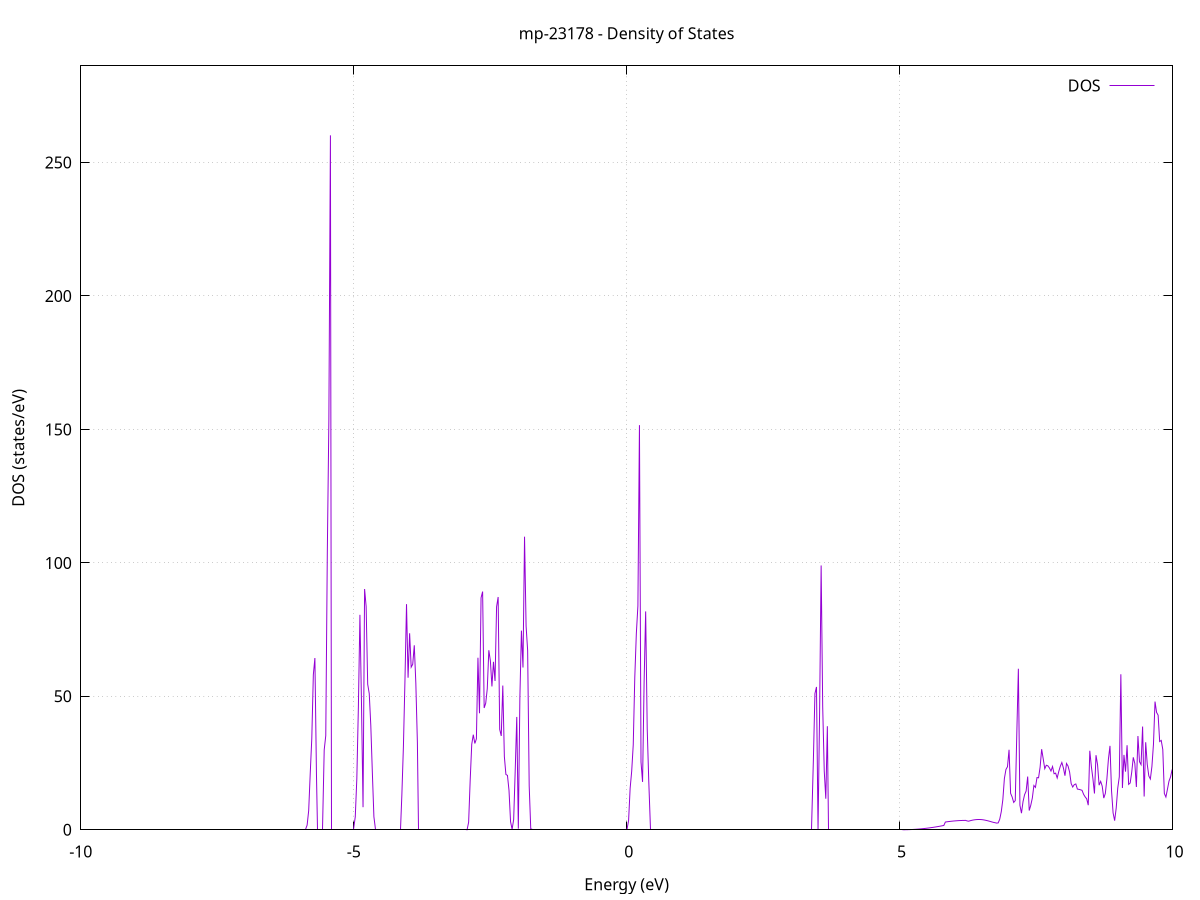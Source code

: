 set title 'mp-23178 - Density of States'
set xlabel 'Energy (eV)'
set ylabel 'DOS (states/eV)'
set grid
set xrange [-10:10]
set yrange [0:286.218]
set xzeroaxis lt -1
set terminal png size 800,600
set output 'mp-23178_dos_gnuplot.png'
plot '-' using 1:2 with lines title 'DOS'
-43.292800 0.000000
-43.264300 0.000000
-43.235900 0.000000
-43.207400 0.000000
-43.179000 0.000000
-43.150500 0.000000
-43.122100 0.000000
-43.093600 0.000000
-43.065200 0.000000
-43.036800 0.000000
-43.008300 0.000000
-42.979900 0.000000
-42.951400 0.000000
-42.923000 0.000000
-42.894500 0.000000
-42.866100 0.000000
-42.837600 0.000000
-42.809200 0.000000
-42.780700 0.000000
-42.752300 0.000000
-42.723800 0.000000
-42.695400 0.000000
-42.666900 0.000000
-42.638500 0.000000
-42.610000 0.000000
-42.581600 0.000000
-42.553100 0.000000
-42.524700 0.000000
-42.496200 0.000000
-42.467800 0.000000
-42.439300 0.000000
-42.410900 0.000000
-42.382400 0.000000
-42.354000 0.000000
-42.325500 0.000000
-42.297100 0.000000
-42.268600 0.000000
-42.240200 0.000000
-42.211700 0.000000
-42.183300 0.000000
-42.154800 0.000000
-42.126400 0.000000
-42.097900 0.000000
-42.069500 0.000000
-42.041000 0.000000
-42.012600 0.000000
-41.984100 0.000000
-41.955700 0.000000
-41.927200 0.000000
-41.898800 0.000000
-41.870300 0.000000
-41.841900 0.000000
-41.813400 0.000000
-41.785000 0.000000
-41.756500 0.000000
-41.728100 0.000000
-41.699600 0.000000
-41.671200 0.000000
-41.642700 0.000000
-41.614300 0.000000
-41.585800 0.000000
-41.557400 0.000000
-41.528900 0.000000
-41.500500 0.000000
-41.472000 0.000000
-41.443600 0.000000
-41.415100 0.000000
-41.386700 0.000000
-41.358200 0.000000
-41.329800 0.000000
-41.301300 0.000000
-41.272900 0.000000
-41.244400 0.000000
-41.216000 0.000000
-41.187500 0.000000
-41.159100 0.000000
-41.130600 0.000000
-41.102200 0.000000
-41.073700 0.000000
-41.045300 0.000000
-41.016800 0.000000
-40.988400 0.000000
-40.960000 0.000000
-40.931500 0.000000
-40.903100 0.000000
-40.874600 0.000000
-40.846200 0.000000
-40.817700 0.000000
-40.789300 0.000000
-40.760800 0.000000
-40.732400 0.000000
-40.703900 0.000000
-40.675500 0.000000
-40.647000 0.000000
-40.618600 0.000000
-40.590100 0.000000
-40.561700 0.000000
-40.533200 0.000000
-40.504800 0.000000
-40.476300 0.000000
-40.447900 0.000000
-40.419400 0.000000
-40.391000 0.000000
-40.362500 0.000000
-40.334100 0.000000
-40.305600 0.000000
-40.277200 0.000000
-40.248700 0.000000
-40.220300 0.000000
-40.191800 0.000000
-40.163400 0.000000
-40.134900 0.000000
-40.106500 0.000000
-40.078000 0.000000
-40.049600 0.000000
-40.021100 0.000000
-39.992700 0.000000
-39.964200 0.000000
-39.935800 0.000000
-39.907300 0.000000
-39.878900 0.000000
-39.850400 0.000000
-39.822000 0.000000
-39.793500 0.000000
-39.765100 0.000000
-39.736600 0.000000
-39.708200 0.000000
-39.679700 0.000000
-39.651300 0.000000
-39.622800 0.000000
-39.594400 0.000000
-39.565900 0.000000
-39.537500 0.000000
-39.509000 0.000000
-39.480600 0.000000
-39.452100 0.000000
-39.423700 0.000000
-39.395200 0.000000
-39.366800 0.000000
-39.338300 0.000000
-39.309900 0.000000
-39.281400 0.000000
-39.253000 0.000000
-39.224500 0.000000
-39.196100 0.000000
-39.167600 0.000000
-39.139200 0.000000
-39.110700 0.000000
-39.082300 0.000000
-39.053800 0.000000
-39.025400 0.000000
-38.996900 0.000000
-38.968500 0.000000
-38.940000 0.000000
-38.911600 0.000000
-38.883200 0.000000
-38.854700 0.000000
-38.826300 0.000000
-38.797800 0.000000
-38.769400 0.000000
-38.740900 0.000000
-38.712500 0.000000
-38.684000 0.000000
-38.655600 0.000000
-38.627100 0.000000
-38.598700 0.000000
-38.570200 0.000000
-38.541800 0.000000
-38.513300 0.000000
-38.484900 0.000000
-38.456400 0.000000
-38.428000 0.000000
-38.399500 0.000000
-38.371100 0.000000
-38.342600 0.000000
-38.314200 0.000000
-38.285700 0.000000
-38.257300 0.000000
-38.228800 0.000000
-38.200400 0.000000
-38.171900 0.000000
-38.143500 0.000000
-38.115000 0.000000
-38.086600 0.000000
-38.058100 0.000000
-38.029700 0.000000
-38.001200 0.000000
-37.972800 0.000000
-37.944300 0.000000
-37.915900 0.000000
-37.887400 0.000000
-37.859000 0.000000
-37.830500 0.000000
-37.802100 0.000000
-37.773600 0.000000
-37.745200 0.000000
-37.716700 0.000000
-37.688300 0.000000
-37.659800 0.000000
-37.631400 0.000000
-37.602900 0.000000
-37.574500 0.000000
-37.546000 0.000000
-37.517600 0.000000
-37.489100 0.000000
-37.460700 0.000000
-37.432200 0.000000
-37.403800 0.000000
-37.375300 0.000000
-37.346900 0.000000
-37.318400 0.000000
-37.290000 0.000000
-37.261500 0.000000
-37.233100 0.000000
-37.204600 0.000000
-37.176200 0.000000
-37.147700 0.000000
-37.119300 0.000000
-37.090800 0.000000
-37.062400 0.000000
-37.033900 0.000000
-37.005500 0.000000
-36.977000 0.000000
-36.948600 0.000000
-36.920100 0.000000
-36.891700 0.000000
-36.863300 0.000000
-36.834800 0.000000
-36.806400 0.000000
-36.777900 0.000000
-36.749500 0.000000
-36.721000 0.000000
-36.692600 0.000000
-36.664100 0.000000
-36.635700 0.000000
-36.607200 0.000000
-36.578800 0.000000
-36.550300 0.000000
-36.521900 0.000000
-36.493400 0.000000
-36.465000 0.000000
-36.436500 0.000000
-36.408100 0.000000
-36.379600 0.000000
-36.351200 0.000000
-36.322700 0.000000
-36.294300 0.000000
-36.265800 0.000000
-36.237400 0.000000
-36.208900 0.000000
-36.180500 0.000000
-36.152000 0.000000
-36.123600 0.000000
-36.095100 0.000000
-36.066700 0.000000
-36.038200 0.000000
-36.009800 0.000000
-35.981300 0.000000
-35.952900 0.000000
-35.924400 0.000000
-35.896000 0.000000
-35.867500 0.000000
-35.839100 0.000000
-35.810600 0.000000
-35.782200 0.000000
-35.753700 0.000000
-35.725300 0.000000
-35.696800 0.000000
-35.668400 0.000000
-35.639900 0.000000
-35.611500 0.000000
-35.583000 0.000000
-35.554600 0.000000
-35.526100 0.000000
-35.497700 0.000000
-35.469200 0.000000
-35.440800 0.000000
-35.412300 0.000000
-35.383900 0.000000
-35.355400 0.000000
-35.327000 0.000000
-35.298500 0.000000
-35.270100 0.000000
-35.241600 0.000000
-35.213200 0.000000
-35.184700 0.000000
-35.156300 0.000000
-35.127800 0.000000
-35.099400 0.000000
-35.070900 0.000000
-35.042500 0.000000
-35.014000 0.000000
-34.985600 0.000000
-34.957100 0.000000
-34.928700 0.000000
-34.900200 0.000000
-34.871800 0.000000
-34.843300 0.000000
-34.814900 0.000000
-34.786500 0.000000
-34.758000 0.000000
-34.729600 0.000000
-34.701100 0.000000
-34.672700 0.000000
-34.644200 0.000000
-34.615800 0.000000
-34.587300 0.000000
-34.558900 0.000000
-34.530400 0.000000
-34.502000 0.000000
-34.473500 0.000000
-34.445100 0.000000
-34.416600 0.000000
-34.388200 0.000000
-34.359700 0.000000
-34.331300 0.000000
-34.302800 0.000000
-34.274400 0.000000
-34.245900 0.000000
-34.217500 0.000000
-34.189000 0.000000
-34.160600 0.000000
-34.132100 0.000000
-34.103700 0.000000
-34.075200 0.000000
-34.046800 0.000000
-34.018300 0.000000
-33.989900 0.000000
-33.961400 0.000000
-33.933000 0.000000
-33.904500 0.000000
-33.876100 0.000000
-33.847600 0.000000
-33.819200 0.000000
-33.790700 0.000000
-33.762300 0.000000
-33.733800 0.000000
-33.705400 0.000000
-33.676900 0.000000
-33.648500 0.000000
-33.620000 0.000000
-33.591600 0.000000
-33.563100 0.000000
-33.534700 0.000000
-33.506200 0.000000
-33.477800 0.000000
-33.449300 0.000000
-33.420900 0.000000
-33.392400 0.000000
-33.364000 0.000000
-33.335500 0.000000
-33.307100 0.000000
-33.278600 0.000000
-33.250200 0.000000
-33.221700 0.000000
-33.193300 0.000000
-33.164800 0.000000
-33.136400 0.000000
-33.107900 0.000000
-33.079500 0.000000
-33.051000 0.000000
-33.022600 0.000000
-32.994100 0.000000
-32.965700 0.000000
-32.937200 0.000000
-32.908800 0.000000
-32.880300 0.000000
-32.851900 0.000000
-32.823400 0.000000
-32.795000 0.000000
-32.766500 0.000000
-32.738100 0.000000
-32.709700 0.000000
-32.681200 0.000000
-32.652800 0.000000
-32.624300 0.000000
-32.595900 0.000000
-32.567400 0.000000
-32.539000 0.000000
-32.510500 0.000000
-32.482100 0.000000
-32.453600 0.000000
-32.425200 0.000000
-32.396700 0.000000
-32.368300 0.000000
-32.339800 0.000000
-32.311400 0.000000
-32.282900 0.000000
-32.254500 0.000000
-32.226000 0.000000
-32.197600 0.000000
-32.169100 0.000000
-32.140700 0.000000
-32.112200 0.000000
-32.083800 0.000000
-32.055300 0.000000
-32.026900 0.000000
-31.998400 0.000000
-31.970000 0.000000
-31.941500 0.000000
-31.913100 0.000000
-31.884600 0.000000
-31.856200 0.000000
-31.827700 0.000000
-31.799300 0.000000
-31.770800 0.000000
-31.742400 0.000000
-31.713900 0.000000
-31.685500 0.000000
-31.657000 0.000000
-31.628600 0.000000
-31.600100 0.000000
-31.571700 0.000000
-31.543200 0.000000
-31.514800 0.000000
-31.486300 0.000000
-31.457900 0.000000
-31.429400 0.000000
-31.401000 0.000000
-31.372500 0.000000
-31.344100 0.000000
-31.315600 0.000000
-31.287200 0.000000
-31.258700 0.000000
-31.230300 0.000000
-31.201800 0.000000
-31.173400 0.000000
-31.144900 0.000000
-31.116500 0.000000
-31.088000 0.000000
-31.059600 0.000000
-31.031100 0.000000
-31.002700 0.000000
-30.974200 0.000000
-30.945800 0.000000
-30.917300 0.000000
-30.888900 0.000000
-30.860400 0.000000
-30.832000 0.000000
-30.803500 0.000000
-30.775100 0.000000
-30.746600 0.000000
-30.718200 0.000000
-30.689800 0.000000
-30.661300 0.000000
-30.632900 0.000000
-30.604400 0.000000
-30.576000 0.000000
-30.547500 0.000000
-30.519100 0.000000
-30.490600 0.000000
-30.462200 0.000000
-30.433700 0.000000
-30.405300 0.000000
-30.376800 0.000000
-30.348400 0.000000
-30.319900 0.000000
-30.291500 0.000000
-30.263000 0.000000
-30.234600 0.000000
-30.206100 0.000000
-30.177700 0.000000
-30.149200 0.000000
-30.120800 0.000000
-30.092300 0.000000
-30.063900 0.000000
-30.035400 0.000000
-30.007000 0.000000
-29.978500 0.000000
-29.950100 0.000000
-29.921600 0.000000
-29.893200 0.000000
-29.864700 0.000000
-29.836300 0.000000
-29.807800 0.000000
-29.779400 0.000000
-29.750900 0.000000
-29.722500 0.000000
-29.694000 0.000000
-29.665600 0.000000
-29.637100 0.000000
-29.608700 0.000000
-29.580200 0.000000
-29.551800 0.000000
-29.523300 0.000000
-29.494900 0.000000
-29.466400 0.000000
-29.438000 0.000000
-29.409500 0.000000
-29.381100 0.000000
-29.352600 0.000000
-29.324200 0.000000
-29.295700 0.000000
-29.267300 0.000000
-29.238800 0.000000
-29.210400 0.000000
-29.181900 0.000000
-29.153500 0.000000
-29.125000 0.000000
-29.096600 0.000000
-29.068100 0.000000
-29.039700 0.000000
-29.011200 0.000000
-28.982800 0.000000
-28.954300 0.000000
-28.925900 0.000000
-28.897400 0.000000
-28.869000 0.000000
-28.840500 0.000000
-28.812100 0.000000
-28.783600 0.000000
-28.755200 0.000000
-28.726700 0.000000
-28.698300 0.000000
-28.669800 0.000000
-28.641400 0.000000
-28.613000 0.000000
-28.584500 0.000000
-28.556100 0.000000
-28.527600 0.000000
-28.499200 0.000000
-28.470700 0.000000
-28.442300 0.000000
-28.413800 0.000000
-28.385400 0.000000
-28.356900 0.000000
-28.328500 0.000000
-28.300000 0.000000
-28.271600 0.000000
-28.243100 0.000000
-28.214700 0.000000
-28.186200 0.000000
-28.157800 0.000000
-28.129300 0.000000
-28.100900 0.000000
-28.072400 0.000000
-28.044000 0.000000
-28.015500 0.000000
-27.987100 0.000000
-27.958600 0.000000
-27.930200 0.000000
-27.901700 0.000000
-27.873300 0.000000
-27.844800 0.000000
-27.816400 0.000000
-27.787900 0.000000
-27.759500 0.000000
-27.731000 0.000000
-27.702600 0.000000
-27.674100 0.000000
-27.645700 0.000000
-27.617200 0.000000
-27.588800 0.000000
-27.560300 0.000000
-27.531900 0.000000
-27.503400 0.000000
-27.475000 0.000000
-27.446500 0.000000
-27.418100 0.000000
-27.389600 0.000000
-27.361200 0.000000
-27.332700 0.000000
-27.304300 0.000000
-27.275800 0.000000
-27.247400 0.000000
-27.218900 0.000000
-27.190500 0.000000
-27.162000 0.000000
-27.133600 0.000000
-27.105100 0.000000
-27.076700 0.000000
-27.048200 0.000000
-27.019800 0.000000
-26.991300 0.000000
-26.962900 0.000000
-26.934400 0.000000
-26.906000 0.000000
-26.877500 0.000000
-26.849100 0.000000
-26.820600 0.000000
-26.792200 0.000000
-26.763700 0.000000
-26.735300 0.000000
-26.706800 0.000000
-26.678400 0.000000
-26.649900 0.000000
-26.621500 0.000000
-26.593000 0.000000
-26.564600 0.000000
-26.536200 0.000000
-26.507700 0.000000
-26.479300 0.000000
-26.450800 0.000000
-26.422400 0.000000
-26.393900 0.000000
-26.365500 0.000000
-26.337000 0.000000
-26.308600 0.000000
-26.280100 0.000000
-26.251700 0.000000
-26.223200 0.000000
-26.194800 0.000000
-26.166300 0.000000
-26.137900 0.000000
-26.109400 0.000000
-26.081000 0.000000
-26.052500 0.000000
-26.024100 0.000000
-25.995600 0.000000
-25.967200 0.000000
-25.938700 0.000000
-25.910300 0.000000
-25.881800 0.000000
-25.853400 0.000000
-25.824900 0.000000
-25.796500 0.000000
-25.768000 0.000000
-25.739600 0.000000
-25.711100 0.000000
-25.682700 0.000000
-25.654200 0.000000
-25.625800 0.000000
-25.597300 0.000000
-25.568900 0.000000
-25.540400 0.000000
-25.512000 0.000000
-25.483500 0.000000
-25.455100 0.000000
-25.426600 0.000000
-25.398200 0.000000
-25.369700 0.000000
-25.341300 0.000000
-25.312800 0.000000
-25.284400 0.000000
-25.255900 0.000000
-25.227500 0.000000
-25.199000 0.000000
-25.170600 0.000000
-25.142100 0.000000
-25.113700 0.000000
-25.085200 0.000000
-25.056800 0.000000
-25.028300 0.000000
-24.999900 0.000000
-24.971400 0.000000
-24.943000 0.000000
-24.914500 0.000000
-24.886100 0.000000
-24.857600 0.000000
-24.829200 0.000000
-24.800700 0.000000
-24.772300 0.000000
-24.743800 0.000000
-24.715400 0.000000
-24.686900 0.000000
-24.658500 0.000000
-24.630000 0.000000
-24.601600 0.000000
-24.573100 0.000000
-24.544700 0.000000
-24.516300 0.000000
-24.487800 0.000000
-24.459400 0.000000
-24.430900 0.000000
-24.402500 0.000000
-24.374000 0.000000
-24.345600 0.000000
-24.317100 0.000000
-24.288700 0.000000
-24.260200 0.000000
-24.231800 0.000000
-24.203300 0.000000
-24.174900 0.000000
-24.146400 0.000000
-24.118000 0.000000
-24.089500 0.000000
-24.061100 0.000000
-24.032600 0.000000
-24.004200 0.000000
-23.975700 0.000000
-23.947300 0.000000
-23.918800 0.000000
-23.890400 0.000000
-23.861900 0.000000
-23.833500 0.000000
-23.805000 0.000000
-23.776600 0.000000
-23.748100 0.000000
-23.719700 0.000000
-23.691200 0.000000
-23.662800 0.000000
-23.634300 0.000000
-23.605900 0.000000
-23.577400 0.000000
-23.549000 0.000000
-23.520500 0.000000
-23.492100 0.000000
-23.463600 0.000000
-23.435200 0.000000
-23.406700 0.000000
-23.378300 0.000000
-23.349800 0.000000
-23.321400 0.000000
-23.292900 0.000000
-23.264500 0.000000
-23.236000 0.000000
-23.207600 0.000000
-23.179100 0.000000
-23.150700 0.000000
-23.122200 0.000000
-23.093800 0.000000
-23.065300 0.000000
-23.036900 0.000000
-23.008400 0.000000
-22.980000 0.000000
-22.951500 0.000000
-22.923100 0.000000
-22.894600 0.000000
-22.866200 0.000000
-22.837700 0.000000
-22.809300 0.000000
-22.780800 0.000000
-22.752400 0.000000
-22.723900 0.000000
-22.695500 0.000000
-22.667000 0.000000
-22.638600 0.000000
-22.610100 0.000000
-22.581700 0.000000
-22.553200 0.000000
-22.524800 0.000000
-22.496300 0.000000
-22.467900 0.000000
-22.439500 0.000000
-22.411000 0.000000
-22.382600 0.000000
-22.354100 0.000000
-22.325700 0.000000
-22.297200 0.000000
-22.268800 0.000000
-22.240300 0.000000
-22.211900 0.000000
-22.183400 0.000000
-22.155000 0.000000
-22.126500 0.000000
-22.098100 0.000000
-22.069600 0.000000
-22.041200 0.000000
-22.012700 0.000000
-21.984300 0.000000
-21.955800 0.000000
-21.927400 0.000000
-21.898900 0.000000
-21.870500 0.000000
-21.842000 0.000000
-21.813600 0.000000
-21.785100 0.000000
-21.756700 0.000000
-21.728200 0.000000
-21.699800 0.000000
-21.671300 0.000000
-21.642900 0.000000
-21.614400 0.000000
-21.586000 0.000000
-21.557500 0.000000
-21.529100 0.000000
-21.500600 0.000000
-21.472200 0.000000
-21.443700 0.000000
-21.415300 0.000000
-21.386800 0.000000
-21.358400 0.000000
-21.329900 0.000000
-21.301500 0.000000
-21.273000 0.000000
-21.244600 0.000000
-21.216100 0.000000
-21.187700 0.000000
-21.159200 0.000000
-21.130800 0.000000
-21.102300 0.000000
-21.073900 0.000000
-21.045400 0.000000
-21.017000 0.000000
-20.988500 0.000000
-20.960100 0.000000
-20.931600 0.000000
-20.903200 0.000000
-20.874700 0.000000
-20.846300 0.000000
-20.817800 0.000000
-20.789400 0.000000
-20.760900 0.000000
-20.732500 0.000000
-20.704000 0.000000
-20.675600 0.000000
-20.647100 0.000000
-20.618700 0.000000
-20.590200 0.000000
-20.561800 0.000000
-20.533300 0.000000
-20.504900 0.000000
-20.476400 0.000000
-20.448000 0.000000
-20.419500 0.000000
-20.391100 0.000000
-20.362700 0.000000
-20.334200 0.000000
-20.305800 0.000000
-20.277300 0.000000
-20.248900 0.000000
-20.220400 0.000000
-20.192000 0.000000
-20.163500 0.000000
-20.135100 0.000000
-20.106600 0.000000
-20.078200 0.000000
-20.049700 0.000000
-20.021300 0.000000
-19.992800 0.000000
-19.964400 0.000000
-19.935900 0.000000
-19.907500 0.000000
-19.879000 0.000000
-19.850600 0.000000
-19.822100 0.000000
-19.793700 0.000000
-19.765200 0.000000
-19.736800 0.000000
-19.708300 0.000000
-19.679900 0.000000
-19.651400 0.000000
-19.623000 0.000000
-19.594500 0.000000
-19.566100 0.000000
-19.537600 0.000000
-19.509200 0.000000
-19.480700 0.000000
-19.452300 0.000000
-19.423800 0.000000
-19.395400 0.000000
-19.366900 0.000000
-19.338500 0.000000
-19.310000 0.000000
-19.281600 0.000000
-19.253100 0.000000
-19.224700 0.000000
-19.196200 0.000000
-19.167800 0.000000
-19.139300 0.000000
-19.110900 0.000000
-19.082400 0.000000
-19.054000 0.000000
-19.025500 0.000000
-18.997100 0.000000
-18.968600 0.000000
-18.940200 0.000000
-18.911700 0.000000
-18.883300 0.000000
-18.854800 0.000000
-18.826400 0.000000
-18.797900 0.000000
-18.769500 0.000000
-18.741000 0.000000
-18.712600 0.000000
-18.684100 0.000000
-18.655700 0.000000
-18.627200 0.000000
-18.598800 0.000000
-18.570300 0.000000
-18.541900 0.000000
-18.513400 0.000000
-18.485000 0.000000
-18.456500 0.000000
-18.428100 0.000000
-18.399600 0.000000
-18.371200 0.000000
-18.342800 0.000000
-18.314300 0.000000
-18.285900 0.000000
-18.257400 0.000000
-18.229000 0.000000
-18.200500 0.000000
-18.172100 0.000000
-18.143600 0.000000
-18.115200 0.000000
-18.086700 0.000000
-18.058300 0.000000
-18.029800 0.000000
-18.001400 0.000000
-17.972900 0.000000
-17.944500 0.000000
-17.916000 0.000000
-17.887600 0.000000
-17.859100 0.000000
-17.830700 0.000000
-17.802200 0.000000
-17.773800 0.000000
-17.745300 0.000000
-17.716900 0.000000
-17.688400 0.000000
-17.660000 0.000000
-17.631500 0.000000
-17.603100 0.000000
-17.574600 0.000000
-17.546200 0.000000
-17.517700 0.000000
-17.489300 0.000000
-17.460800 0.000000
-17.432400 0.000000
-17.403900 0.000000
-17.375500 0.000000
-17.347000 0.000000
-17.318600 0.000000
-17.290100 0.000000
-17.261700 0.000000
-17.233200 0.000000
-17.204800 0.000000
-17.176300 0.000000
-17.147900 0.000000
-17.119400 0.000000
-17.091000 0.000000
-17.062500 0.000000
-17.034100 0.000000
-17.005600 0.000000
-16.977200 0.000000
-16.948700 0.000000
-16.920300 0.000000
-16.891800 0.000000
-16.863400 0.000000
-16.834900 0.000000
-16.806500 0.000000
-16.778000 0.000000
-16.749600 0.000000
-16.721100 0.000000
-16.692700 0.000000
-16.664200 0.000000
-16.635800 0.000000
-16.607300 0.000000
-16.578900 0.000000
-16.550400 0.000000
-16.522000 0.000000
-16.493500 0.000000
-16.465100 0.000000
-16.436600 0.000000
-16.408200 0.000000
-16.379700 0.000000
-16.351300 0.000000
-16.322800 0.000000
-16.294400 0.000000
-16.266000 0.000000
-16.237500 0.000000
-16.209100 0.000000
-16.180600 0.000000
-16.152200 0.000000
-16.123700 0.000000
-16.095300 0.000000
-16.066800 0.000000
-16.038400 0.000000
-16.009900 0.000000
-15.981500 0.000000
-15.953000 0.000000
-15.924600 0.000000
-15.896100 0.000000
-15.867700 0.974200
-15.839200 18.911400
-15.810800 60.920700
-15.782300 98.689700
-15.753900 20.272700
-15.725400 0.000000
-15.697000 0.000000
-15.668500 0.000000
-15.640100 0.000000
-15.611600 0.000000
-15.583200 0.000000
-15.554700 0.000000
-15.526300 0.000000
-15.497800 0.000000
-15.469400 0.000000
-15.440900 0.000000
-15.412500 0.000000
-15.384000 0.000000
-15.355600 0.000000
-15.327100 0.000000
-15.298700 0.000000
-15.270200 0.000000
-15.241800 0.000000
-15.213300 0.000000
-15.184900 0.000000
-15.156400 0.000000
-15.128000 148.158900
-15.099500 437.396500
-15.071100 0.000000
-15.042600 0.000000
-15.014200 0.000000
-14.985700 20.983200
-14.957300 112.775700
-14.928800 269.917800
-14.900400 314.601100
-14.871900 2.957100
-14.843500 0.000000
-14.815000 0.000000
-14.786600 0.000000
-14.758100 0.000000
-14.729700 0.000000
-14.701200 0.000000
-14.672800 0.000000
-14.644300 0.000000
-14.615900 0.000000
-14.587400 0.000000
-14.559000 0.000000
-14.530500 0.000000
-14.502100 0.000000
-14.473600 0.000000
-14.445200 0.000000
-14.416700 0.000000
-14.388300 0.000000
-14.359800 0.000000
-14.331400 0.000000
-14.302900 0.000000
-14.274500 0.000000
-14.246000 0.000000
-14.217600 0.000000
-14.189200 0.000000
-14.160700 0.000000
-14.132300 0.000000
-14.103800 0.000000
-14.075400 0.000000
-14.046900 0.000000
-14.018500 0.000000
-13.990000 0.000000
-13.961600 0.000000
-13.933100 0.000000
-13.904700 0.000000
-13.876200 0.000000
-13.847800 0.000000
-13.819300 0.000000
-13.790900 0.000000
-13.762400 0.000000
-13.734000 0.000000
-13.705500 0.000000
-13.677100 0.000000
-13.648600 0.000000
-13.620200 0.000000
-13.591700 0.000000
-13.563300 0.000000
-13.534800 0.000000
-13.506400 0.000000
-13.477900 0.000000
-13.449500 0.000000
-13.421000 0.000000
-13.392600 0.000000
-13.364100 0.000000
-13.335700 0.000000
-13.307200 0.000000
-13.278800 0.000000
-13.250300 0.000000
-13.221900 0.000000
-13.193400 0.000000
-13.165000 0.000000
-13.136500 0.000000
-13.108100 0.000000
-13.079600 0.000000
-13.051200 0.000000
-13.022700 0.000000
-12.994300 0.000000
-12.965800 0.000000
-12.937400 0.000000
-12.908900 0.000000
-12.880500 0.000000
-12.852000 0.000000
-12.823600 0.000000
-12.795100 0.000000
-12.766700 0.000000
-12.738200 0.000000
-12.709800 0.000000
-12.681300 0.000000
-12.652900 0.000000
-12.624400 0.000000
-12.596000 0.000000
-12.567500 0.000000
-12.539100 0.000000
-12.510600 0.000000
-12.482200 0.000000
-12.453700 0.000000
-12.425300 0.000000
-12.396800 0.000000
-12.368400 0.000000
-12.339900 0.000000
-12.311500 0.000000
-12.283000 0.000000
-12.254600 0.000000
-12.226100 0.000000
-12.197700 0.000000
-12.169300 0.000000
-12.140800 0.000000
-12.112400 0.000000
-12.083900 0.000000
-12.055500 0.000000
-12.027000 0.000000
-11.998600 0.000000
-11.970100 0.000000
-11.941700 0.000000
-11.913200 0.000000
-11.884800 0.000000
-11.856300 0.000000
-11.827900 0.000000
-11.799400 0.000000
-11.771000 0.000000
-11.742500 0.000000
-11.714100 0.000000
-11.685600 0.000000
-11.657200 0.000000
-11.628700 0.000000
-11.600300 0.000000
-11.571800 0.000000
-11.543400 0.000000
-11.514900 0.000000
-11.486500 0.000000
-11.458000 0.000000
-11.429600 0.000000
-11.401100 0.000000
-11.372700 0.000000
-11.344200 0.000000
-11.315800 0.000000
-11.287300 0.000000
-11.258900 0.000000
-11.230400 0.000000
-11.202000 0.000000
-11.173500 0.000000
-11.145100 0.000000
-11.116600 0.000000
-11.088200 0.000000
-11.059700 0.000000
-11.031300 0.000000
-11.002800 0.000000
-10.974400 0.000000
-10.945900 0.000000
-10.917500 0.000000
-10.889000 0.000000
-10.860600 0.000000
-10.832100 0.000000
-10.803700 0.000000
-10.775200 0.000000
-10.746800 0.000000
-10.718300 0.000000
-10.689900 0.000000
-10.661400 0.000000
-10.633000 0.000000
-10.604500 0.000000
-10.576100 0.000000
-10.547600 0.000000
-10.519200 0.000000
-10.490700 0.000000
-10.462300 0.000000
-10.433800 0.000000
-10.405400 0.000000
-10.376900 0.000000
-10.348500 0.000000
-10.320000 0.000000
-10.291600 0.000000
-10.263100 0.000000
-10.234700 0.000000
-10.206200 0.000000
-10.177800 0.000000
-10.149300 0.000000
-10.120900 0.000000
-10.092500 0.000000
-10.064000 0.000000
-10.035600 0.000000
-10.007100 0.000000
-9.978700 0.000000
-9.950200 0.000000
-9.921800 0.000000
-9.893300 0.000000
-9.864900 0.000000
-9.836400 0.000000
-9.808000 0.000000
-9.779500 0.000000
-9.751100 0.000000
-9.722600 0.000000
-9.694200 0.000000
-9.665700 0.000000
-9.637300 0.000000
-9.608800 0.000000
-9.580400 0.000000
-9.551900 0.000000
-9.523500 0.000000
-9.495000 0.000000
-9.466600 0.000000
-9.438100 0.000000
-9.409700 0.000000
-9.381200 0.000000
-9.352800 0.000000
-9.324300 0.000000
-9.295900 0.000000
-9.267400 0.000000
-9.239000 0.000000
-9.210500 0.000000
-9.182100 0.000000
-9.153600 0.000000
-9.125200 0.000000
-9.096700 0.000000
-9.068300 0.000000
-9.039800 0.000000
-9.011400 0.000000
-8.982900 0.000000
-8.954500 0.000000
-8.926000 0.000000
-8.897600 0.000000
-8.869100 0.000000
-8.840700 0.000000
-8.812200 0.000000
-8.783800 0.000000
-8.755300 0.000000
-8.726900 0.000000
-8.698400 0.000000
-8.670000 0.000000
-8.641500 0.000000
-8.613100 0.000000
-8.584600 0.000000
-8.556200 0.000000
-8.527700 0.000000
-8.499300 0.000000
-8.470800 0.000000
-8.442400 0.000000
-8.413900 0.000000
-8.385500 0.000000
-8.357000 0.000000
-8.328600 0.000000
-8.300100 0.000000
-8.271700 0.000000
-8.243200 0.000000
-8.214800 0.000000
-8.186300 0.000000
-8.157900 0.000000
-8.129400 0.000000
-8.101000 0.000000
-8.072500 0.000000
-8.044100 0.000000
-8.015700 0.000000
-7.987200 0.000000
-7.958800 0.000000
-7.930300 0.000000
-7.901900 0.000000
-7.873400 0.000000
-7.845000 0.000000
-7.816500 0.000000
-7.788100 0.000000
-7.759600 0.000000
-7.731200 0.000000
-7.702700 0.000000
-7.674300 0.000000
-7.645800 0.000000
-7.617400 0.000000
-7.588900 0.000000
-7.560500 0.000000
-7.532000 0.000000
-7.503600 0.000000
-7.475100 0.000000
-7.446700 0.000000
-7.418200 0.000000
-7.389800 0.000000
-7.361300 0.000000
-7.332900 0.000000
-7.304400 0.000000
-7.276000 0.000000
-7.247500 0.000000
-7.219100 0.000000
-7.190600 0.000000
-7.162200 0.000000
-7.133700 0.000000
-7.105300 0.000000
-7.076800 0.000000
-7.048400 0.000000
-7.019900 0.000000
-6.991500 0.000000
-6.963000 0.000000
-6.934600 0.000000
-6.906100 0.000000
-6.877700 0.000000
-6.849200 0.000000
-6.820800 0.000000
-6.792300 0.000000
-6.763900 0.000000
-6.735400 0.000000
-6.707000 0.000000
-6.678500 0.000000
-6.650100 0.000000
-6.621600 0.000000
-6.593200 0.000000
-6.564700 0.000000
-6.536300 0.000000
-6.507800 0.000000
-6.479400 0.000000
-6.450900 0.000000
-6.422500 0.000000
-6.394000 0.000000
-6.365600 0.000000
-6.337100 0.000000
-6.308700 0.000000
-6.280200 0.000000
-6.251800 0.000000
-6.223300 0.000000
-6.194900 0.000000
-6.166400 0.000000
-6.138000 0.000000
-6.109500 0.000000
-6.081100 0.000000
-6.052600 0.000000
-6.024200 0.000000
-5.995800 0.000000
-5.967300 0.000000
-5.938900 0.000000
-5.910400 0.000000
-5.882000 0.000000
-5.853500 1.751000
-5.825100 7.176400
-5.796600 21.143900
-5.768200 34.202600
-5.739700 58.108000
-5.711300 64.348100
-5.682800 20.972600
-5.654400 0.000000
-5.625900 0.000000
-5.597500 0.000000
-5.569000 0.000000
-5.540600 29.934100
-5.512100 35.285500
-5.483700 103.871600
-5.455200 153.596200
-5.426800 260.198600
-5.398300 0.000000
-5.369900 0.000000
-5.341400 0.000000
-5.313000 0.000000
-5.284500 0.000000
-5.256100 0.000000
-5.227600 0.000000
-5.199200 0.000000
-5.170700 0.000000
-5.142300 0.000000
-5.113800 0.000000
-5.085400 0.000000
-5.056900 0.000000
-5.028500 0.000000
-5.000000 0.000000
-4.971600 4.843600
-4.943100 19.114400
-4.914700 45.832100
-4.886200 80.543900
-4.857800 47.515700
-4.829300 8.467900
-4.800900 90.205000
-4.772400 83.640200
-4.744000 54.538900
-4.715500 51.017000
-4.687100 39.102100
-4.658600 21.398400
-4.630200 4.877600
-4.601700 0.000000
-4.573300 0.000000
-4.544800 0.000000
-4.516400 0.000000
-4.487900 0.000000
-4.459500 0.000000
-4.431000 0.000000
-4.402600 0.000000
-4.374100 0.000000
-4.345700 0.000000
-4.317200 0.000000
-4.288800 0.000000
-4.260300 0.000000
-4.231900 0.000000
-4.203400 0.000000
-4.175000 0.000000
-4.146500 0.000000
-4.118100 13.078100
-4.089600 31.198200
-4.061200 56.054900
-4.032700 84.533100
-4.004300 56.965800
-3.975800 73.632300
-3.947400 60.928600
-3.919000 62.021200
-3.890500 69.126400
-3.862100 54.935100
-3.833600 32.659600
-3.805200 0.000000
-3.776700 0.000000
-3.748300 0.000000
-3.719800 0.000000
-3.691400 0.000000
-3.662900 0.000000
-3.634500 0.000000
-3.606000 0.000000
-3.577600 0.000000
-3.549100 0.000000
-3.520700 0.000000
-3.492200 0.000000
-3.463800 0.000000
-3.435300 0.000000
-3.406900 0.000000
-3.378400 0.000000
-3.350000 0.000000
-3.321500 0.000000
-3.293100 0.000000
-3.264600 0.000000
-3.236200 0.000000
-3.207700 0.000000
-3.179300 0.000000
-3.150800 0.000000
-3.122400 0.000000
-3.093900 0.000000
-3.065500 0.000000
-3.037000 0.000000
-3.008600 0.000000
-2.980100 0.000000
-2.951700 0.000000
-2.923200 0.001300
-2.894800 2.825700
-2.866300 18.566800
-2.837900 32.030000
-2.809400 35.631700
-2.781000 32.337000
-2.752500 34.069700
-2.724100 64.449800
-2.695600 43.653500
-2.667200 86.908900
-2.638700 89.251300
-2.610300 45.638500
-2.581800 47.415300
-2.553400 52.836900
-2.524900 67.274200
-2.496500 63.308400
-2.468000 53.706800
-2.439600 62.912000
-2.411100 55.751100
-2.382700 83.572200
-2.354200 87.212600
-2.325800 37.626100
-2.297300 35.155800
-2.268900 54.026600
-2.240400 27.448700
-2.212000 20.731000
-2.183500 20.377700
-2.155100 14.746300
-2.126600 3.006500
-2.098200 0.195700
-2.069700 3.844900
-2.041300 22.286000
-2.012800 42.267600
-1.984400 0.413000
-1.955900 49.610200
-1.927500 74.631200
-1.899000 60.796300
-1.870600 109.816000
-1.842200 76.347700
-1.813700 67.195800
-1.785300 16.478700
-1.756800 0.367100
-1.728400 0.000000
-1.699900 0.000000
-1.671500 0.000000
-1.643000 0.000000
-1.614600 0.000000
-1.586100 0.000000
-1.557700 0.000000
-1.529200 0.000000
-1.500800 0.000000
-1.472300 0.000000
-1.443900 0.000000
-1.415400 0.000000
-1.387000 0.000000
-1.358500 0.000000
-1.330100 0.000000
-1.301600 0.000000
-1.273200 0.000000
-1.244700 0.000000
-1.216300 0.000000
-1.187800 0.000000
-1.159400 0.000000
-1.130900 0.000000
-1.102500 0.000000
-1.074000 0.000000
-1.045600 0.000000
-1.017100 0.000000
-0.988700 0.000000
-0.960200 0.000000
-0.931800 0.000000
-0.903300 0.000000
-0.874900 0.000000
-0.846400 0.000000
-0.818000 0.000000
-0.789500 0.000000
-0.761100 0.000000
-0.732600 0.000000
-0.704200 0.000000
-0.675700 0.000000
-0.647300 0.000000
-0.618800 0.000000
-0.590400 0.000000
-0.561900 0.000000
-0.533500 0.000000
-0.505000 0.000000
-0.476600 0.000000
-0.448100 0.000000
-0.419700 0.000000
-0.391200 0.000000
-0.362800 0.000000
-0.334300 0.000000
-0.305900 0.000000
-0.277400 0.000000
-0.249000 0.000000
-0.220500 0.000000
-0.192100 0.000000
-0.163600 0.000000
-0.135200 0.000000
-0.106700 0.000000
-0.078300 0.000000
-0.049800 0.000000
-0.021400 0.000000
0.007100 0.264900
0.035500 3.392100
0.064000 15.547000
0.092400 21.929600
0.120900 31.806100
0.149300 57.156600
0.177700 73.557900
0.206200 83.863200
0.234600 151.607500
0.263100 25.387300
0.291500 17.925400
0.320000 55.345000
0.348400 81.816400
0.376900 37.824800
0.405300 18.189200
0.433800 0.000000
0.462200 0.000000
0.490700 0.000000
0.519100 0.000000
0.547600 0.000000
0.576000 0.000000
0.604500 0.000000
0.632900 0.000000
0.661400 0.000000
0.689800 0.000000
0.718300 0.000000
0.746700 0.000000
0.775200 0.000000
0.803600 0.000000
0.832100 0.000000
0.860500 0.000000
0.889000 0.000000
0.917400 0.000000
0.945900 0.000000
0.974300 0.000000
1.002800 0.000000
1.031200 0.000000
1.059700 0.000000
1.088100 0.000000
1.116600 0.000000
1.145000 0.000000
1.173500 0.000000
1.201900 0.000000
1.230400 0.000000
1.258800 0.000000
1.287300 0.000000
1.315700 0.000000
1.344200 0.000000
1.372600 0.000000
1.401100 0.000000
1.429500 0.000000
1.458000 0.000000
1.486400 0.000000
1.514900 0.000000
1.543300 0.000000
1.571800 0.000000
1.600200 0.000000
1.628700 0.000000
1.657100 0.000000
1.685600 0.000000
1.714000 0.000000
1.742500 0.000000
1.770900 0.000000
1.799400 0.000000
1.827800 0.000000
1.856300 0.000000
1.884700 0.000000
1.913200 0.000000
1.941600 0.000000
1.970100 0.000000
1.998500 0.000000
2.027000 0.000000
2.055400 0.000000
2.083900 0.000000
2.112300 0.000000
2.140800 0.000000
2.169200 0.000000
2.197700 0.000000
2.226100 0.000000
2.254500 0.000000
2.283000 0.000000
2.311400 0.000000
2.339900 0.000000
2.368300 0.000000
2.396800 0.000000
2.425200 0.000000
2.453700 0.000000
2.482100 0.000000
2.510600 0.000000
2.539000 0.000000
2.567500 0.000000
2.595900 0.000000
2.624400 0.000000
2.652800 0.000000
2.681300 0.000000
2.709700 0.000000
2.738200 0.000000
2.766600 0.000000
2.795100 0.000000
2.823500 0.000000
2.852000 0.000000
2.880400 0.000000
2.908900 0.000000
2.937300 0.000000
2.965800 0.000000
2.994200 0.000000
3.022700 0.000000
3.051100 0.000000
3.079600 0.000000
3.108000 0.000000
3.136500 0.000000
3.164900 0.000000
3.193400 0.000000
3.221800 0.000000
3.250300 0.000000
3.278700 0.000000
3.307200 0.000000
3.335600 0.000000
3.364100 0.000000
3.392500 0.000000
3.421000 26.196600
3.449400 51.041400
3.477900 53.518300
3.506300 0.000000
3.534800 43.743900
3.563200 99.040700
3.591700 46.087100
3.620100 22.009700
3.648600 11.637500
3.677000 38.813600
3.705500 0.000000
3.733900 0.000000
3.762400 0.000000
3.790800 0.000000
3.819300 0.000000
3.847700 0.000000
3.876200 0.000000
3.904600 0.000000
3.933100 0.000000
3.961500 0.000000
3.990000 0.000000
4.018400 0.000000
4.046900 0.000000
4.075300 0.000000
4.103800 0.000000
4.132200 0.000000
4.160700 0.000000
4.189100 0.000000
4.217600 0.000000
4.246000 0.000000
4.274400 0.000000
4.302900 0.000000
4.331300 0.000000
4.359800 0.000000
4.388200 0.000000
4.416700 0.000000
4.445100 0.000000
4.473600 0.000000
4.502000 0.000000
4.530500 0.000000
4.558900 0.000000
4.587400 0.000000
4.615800 0.000000
4.644300 0.000000
4.672700 0.000000
4.701200 0.000000
4.729600 0.000000
4.758100 0.000000
4.786500 0.000000
4.815000 0.000000
4.843400 0.000000
4.871900 0.000000
4.900300 0.000000
4.928800 0.000000
4.957200 0.000000
4.985700 0.000000
5.014100 0.000000
5.042600 0.000300
5.071000 0.004200
5.099500 0.012400
5.127900 0.024900
5.156400 0.041800
5.184800 0.063100
5.213300 0.088600
5.241700 0.118600
5.270200 0.152800
5.298600 0.191400
5.327100 0.234300
5.355500 0.281600
5.384000 0.333200
5.412400 0.389200
5.440900 0.449500
5.469300 0.514200
5.497800 0.583200
5.526200 0.656500
5.554700 0.734100
5.583100 0.815900
5.611600 0.902000
5.640000 0.992300
5.668500 1.086900
5.696900 1.185700
5.725400 1.288700
5.753800 1.396000
5.782300 1.507500
5.810700 1.623300
5.839200 2.901400
5.867600 2.987300
5.896100 3.066800
5.924500 3.140000
5.953000 3.206700
5.981400 3.267000
6.009900 3.320800
6.038300 3.368300
6.066800 3.409400
6.095200 3.444000
6.123700 3.472200
6.152100 3.494000
6.180600 3.509400
6.209000 3.518400
6.237500 3.317500
6.265900 3.216900
6.294400 3.395000
6.322800 3.544000
6.351200 3.664000
6.379700 3.755000
6.408100 3.817000
6.436600 3.849900
6.465000 3.853800
6.493500 3.827300
6.521900 3.765500
6.550400 3.668100
6.578800 3.547000
6.607300 3.412200
6.635700 3.263900
6.664200 3.102000
6.692600 2.926400
6.721100 2.767100
6.749500 2.644500
6.778000 2.501800
6.806400 2.571900
6.834900 3.954500
6.863300 6.783500
6.891800 11.274000
6.920200 19.214900
6.948700 22.593800
6.977100 23.629400
7.005600 29.986000
7.034000 13.671800
7.062500 12.272800
7.090900 10.239100
7.119400 10.927900
7.147800 36.071800
7.176300 60.331500
7.204700 9.203100
7.233200 6.223700
7.261600 10.546100
7.290100 13.140300
7.318500 14.512600
7.347000 19.940000
7.375400 7.210300
7.403900 9.212700
7.432300 11.897300
7.460800 16.598400
7.489200 15.882400
7.517700 19.570800
7.546100 19.476700
7.574600 23.457100
7.603000 30.197300
7.631500 26.582100
7.659900 22.880300
7.688400 24.179000
7.716800 23.958100
7.745300 23.162500
7.773700 22.007200
7.802200 23.698400
7.830600 20.993200
7.859100 21.222400
7.887500 19.405500
7.916000 21.806000
7.944400 23.787800
7.972900 25.201100
8.001300 23.165700
8.029800 20.257100
8.058200 24.835500
8.086700 23.871200
8.115100 21.603800
8.143600 17.313900
8.172000 16.011400
8.200500 16.912400
8.228900 17.167500
8.257400 15.248700
8.285800 15.140000
8.314300 14.985700
8.342700 14.785800
8.371200 13.292300
8.399600 12.320000
8.428000 11.594200
8.456500 9.214500
8.484900 29.602800
8.513400 23.710200
8.541800 19.216300
8.570300 13.588500
8.598700 27.939900
8.627200 24.369600
8.655600 16.707300
8.684100 18.143000
8.712500 16.324500
8.741000 11.870100
8.769400 13.593300
8.797900 19.018200
8.826300 26.539200
8.854800 31.440300
8.883200 14.586500
8.911700 6.299600
8.940100 3.424000
8.968600 8.118600
8.997000 15.612700
9.025500 19.864600
9.053900 58.254100
9.082400 15.668000
9.110800 28.048400
9.139300 21.786100
9.167700 31.677600
9.196200 17.008000
9.224600 17.525000
9.253100 21.579600
9.281500 27.146700
9.310000 24.843900
9.338400 16.026200
9.366900 35.119300
9.395300 25.494800
9.423800 24.408000
9.452200 38.682400
9.480700 12.468800
9.509100 32.791400
9.537600 24.483300
9.566000 20.184400
9.594500 19.020800
9.622900 23.723400
9.651400 32.046000
9.679800 48.032900
9.708300 43.988400
9.736700 42.935600
9.765200 33.067700
9.793600 33.470900
9.822100 30.071900
9.850500 13.597500
9.879000 12.263600
9.907400 15.185900
9.935900 18.238600
9.964300 19.802500
9.992800 22.548200
10.021200 18.480400
10.049700 33.461100
10.078100 30.312400
10.106600 31.090500
10.135000 32.164200
10.163500 49.167100
10.191900 49.395200
10.220400 53.767700
10.248800 47.437400
10.277300 18.469400
10.305700 15.217000
10.334200 15.079400
10.362600 19.589200
10.391100 21.331300
10.419500 36.182200
10.447900 32.995500
10.476400 39.775500
10.504800 37.759700
10.533300 15.293700
10.561700 43.910800
10.590200 21.067300
10.618600 20.268700
10.647100 16.550100
10.675500 14.512700
10.704000 16.027500
10.732400 18.458500
10.760900 24.773100
10.789300 22.767100
10.817800 17.711500
10.846200 17.142800
10.874700 15.553300
10.903100 12.755900
10.931600 12.377000
10.960000 10.649500
10.988500 11.322700
11.016900 14.414200
11.045400 0.000000
11.073800 0.000000
11.102300 0.000000
11.130700 0.000000
11.159200 0.000000
11.187600 0.000000
11.216100 0.000000
11.244500 0.000000
11.273000 0.000000
11.301400 0.000000
11.329900 0.000000
11.358300 0.000000
11.386800 0.000000
11.415200 0.000000
11.443700 0.000000
11.472100 0.000000
11.500600 0.000000
11.529000 0.000000
11.557500 0.000000
11.585900 0.000000
11.614400 0.000000
11.642800 0.000000
11.671300 0.000000
11.699700 0.000000
11.728200 0.000000
11.756600 0.000000
11.785100 0.000000
11.813500 0.000000
11.842000 0.000000
11.870400 0.000000
11.898900 0.000000
11.927300 0.000000
11.955800 0.000000
11.984200 0.000000
12.012700 0.000000
12.041100 0.000000
12.069600 0.000000
12.098000 0.000000
12.126500 0.000000
12.154900 0.000000
12.183400 0.000000
12.211800 0.000000
12.240300 0.000000
12.268700 0.000000
12.297200 0.000000
12.325600 0.000000
12.354100 0.000000
12.382500 0.000000
12.411000 0.000000
12.439400 0.000000
12.467900 0.000000
12.496300 0.000000
12.524700 0.000000
12.553200 0.000000
12.581600 0.000000
12.610100 0.000000
12.638500 0.000000
12.667000 0.000000
12.695400 0.000000
12.723900 0.000000
12.752300 0.000000
12.780800 0.000000
12.809200 0.000000
12.837700 0.000000
12.866100 0.000000
12.894600 0.000000
12.923000 0.000000
12.951500 0.000000
12.979900 0.000000
13.008400 0.000000
13.036800 0.000000
13.065300 0.000000
13.093700 0.000000
13.122200 0.000000
13.150600 0.000000
13.179100 0.000000
13.207500 0.000000
13.236000 0.000000
13.264400 0.000000
13.292900 0.000000
13.321300 0.000000
13.349800 0.000000
13.378200 0.000000
13.406700 0.000000
13.435100 0.000000
13.463600 0.000000
13.492000 0.000000
13.520500 0.000000
13.548900 0.000000
13.577400 0.000000
13.605800 0.000000
e
